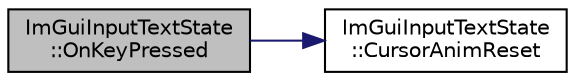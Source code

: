 digraph "ImGuiInputTextState::OnKeyPressed"
{
 // LATEX_PDF_SIZE
  edge [fontname="Helvetica",fontsize="10",labelfontname="Helvetica",labelfontsize="10"];
  node [fontname="Helvetica",fontsize="10",shape=record];
  rankdir="LR";
  Node1 [label="ImGuiInputTextState\l::OnKeyPressed",height=0.2,width=0.4,color="black", fillcolor="grey75", style="filled", fontcolor="black",tooltip=" "];
  Node1 -> Node2 [color="midnightblue",fontsize="10",style="solid"];
  Node2 [label="ImGuiInputTextState\l::CursorAnimReset",height=0.2,width=0.4,color="black", fillcolor="white", style="filled",URL="$struct_im_gui_input_text_state.html#a78a05f36dbfd38b9026a4980a15a6a3e",tooltip=" "];
}
